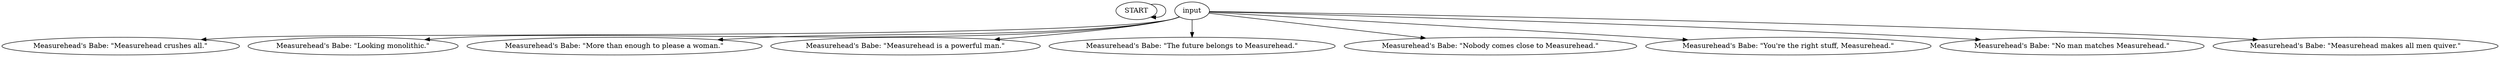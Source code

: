 # GATES / BABEONE barks
# One of Measurehead's awesomely hot companions who barks mocking stuff at you (on clicking).
# ==================================================
digraph G {
	  0 [label="START"];
	  1 [label="input"];
	  2 [label="Measurehead's Babe: \"Measurehead crushes all.\""];
	  3 [label="Measurehead's Babe: \"Looking monolithic.\""];
	  4 [label="Measurehead's Babe: \"More than enough to please a woman.\""];
	  5 [label="Measurehead's Babe: \"Measurehead is a powerful man.\""];
	  6 [label="Measurehead's Babe: \"The future belongs to Measurehead.\""];
	  7 [label="Measurehead's Babe: \"Nobody comes close to Measurehead.\""];
	  8 [label="Measurehead's Babe: \"You're the right stuff, Measurehead.\""];
	  9 [label="Measurehead's Babe: \"No man matches Measurehead.\""];
	  10 [label="Measurehead's Babe: \"Measurehead makes all men quiver.\""];
	  0 -> 0
	  1 -> 2
	  1 -> 3
	  1 -> 4
	  1 -> 5
	  1 -> 6
	  1 -> 7
	  1 -> 8
	  1 -> 9
	  1 -> 10
}

